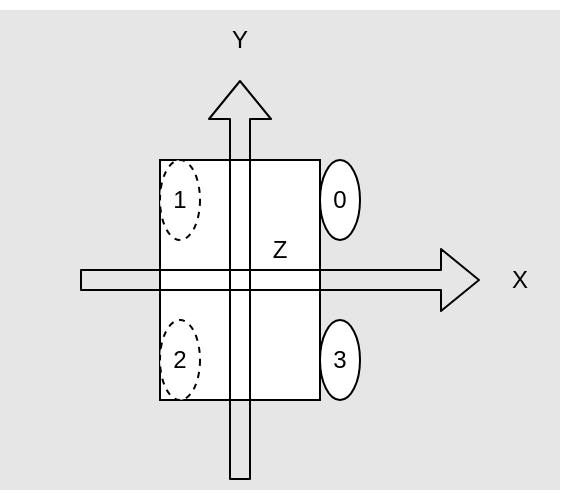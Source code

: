 <mxfile>
    <diagram id="LHKVI5mtiEasfKgzVC4x" name="第 1 页">
        <mxGraphModel dx="906" dy="599" grid="1" gridSize="10" guides="1" tooltips="1" connect="1" arrows="1" fold="1" page="1" pageScale="1" pageWidth="827" pageHeight="1169" math="0" shadow="0">
            <root>
                <mxCell id="0"/>
                <mxCell id="1" parent="0"/>
                <mxCell id="13" value="" style="rounded=0;whiteSpace=wrap;html=1;fillColor=#E6E6E6;strokeColor=none;" parent="1" vertex="1">
                    <mxGeometry x="240" y="85" width="280" height="240" as="geometry"/>
                </mxCell>
                <mxCell id="2" value="" style="rounded=0;whiteSpace=wrap;html=1;" parent="1" vertex="1">
                    <mxGeometry x="320" y="160" width="80" height="120" as="geometry"/>
                </mxCell>
                <mxCell id="4" value="" style="shape=flexArrow;endArrow=classic;html=1;" parent="1" edge="1">
                    <mxGeometry width="50" height="50" relative="1" as="geometry">
                        <mxPoint x="280" y="220" as="sourcePoint"/>
                        <mxPoint x="480" y="220" as="targetPoint"/>
                    </mxGeometry>
                </mxCell>
                <mxCell id="5" value="" style="shape=flexArrow;endArrow=classic;html=1;" parent="1" edge="1">
                    <mxGeometry width="50" height="50" relative="1" as="geometry">
                        <mxPoint x="360" y="320" as="sourcePoint"/>
                        <mxPoint x="360" y="120" as="targetPoint"/>
                    </mxGeometry>
                </mxCell>
                <mxCell id="6" value="X" style="text;html=1;strokeColor=none;fillColor=none;align=center;verticalAlign=middle;whiteSpace=wrap;rounded=0;" parent="1" vertex="1">
                    <mxGeometry x="480" y="200" width="40" height="40" as="geometry"/>
                </mxCell>
                <mxCell id="7" value="Y" style="text;html=1;strokeColor=none;fillColor=none;align=center;verticalAlign=middle;whiteSpace=wrap;rounded=0;" parent="1" vertex="1">
                    <mxGeometry x="340" y="80" width="40" height="40" as="geometry"/>
                </mxCell>
                <mxCell id="8" value="Z" style="text;html=1;strokeColor=none;fillColor=none;align=center;verticalAlign=middle;whiteSpace=wrap;rounded=0;" parent="1" vertex="1">
                    <mxGeometry x="350" y="190" width="60" height="30" as="geometry"/>
                </mxCell>
                <mxCell id="9" value="0" style="ellipse;whiteSpace=wrap;html=1;" parent="1" vertex="1">
                    <mxGeometry x="400" y="160" width="20" height="40" as="geometry"/>
                </mxCell>
                <mxCell id="10" value="1" style="ellipse;whiteSpace=wrap;html=1;dashed=1;" parent="1" vertex="1">
                    <mxGeometry x="320" y="160" width="20" height="40" as="geometry"/>
                </mxCell>
                <mxCell id="11" value="3" style="ellipse;whiteSpace=wrap;html=1;" parent="1" vertex="1">
                    <mxGeometry x="400" y="240" width="20" height="40" as="geometry"/>
                </mxCell>
                <mxCell id="12" value="2" style="ellipse;whiteSpace=wrap;html=1;dashed=1;" parent="1" vertex="1">
                    <mxGeometry x="320" y="240" width="20" height="40" as="geometry"/>
                </mxCell>
            </root>
        </mxGraphModel>
    </diagram>
</mxfile>
